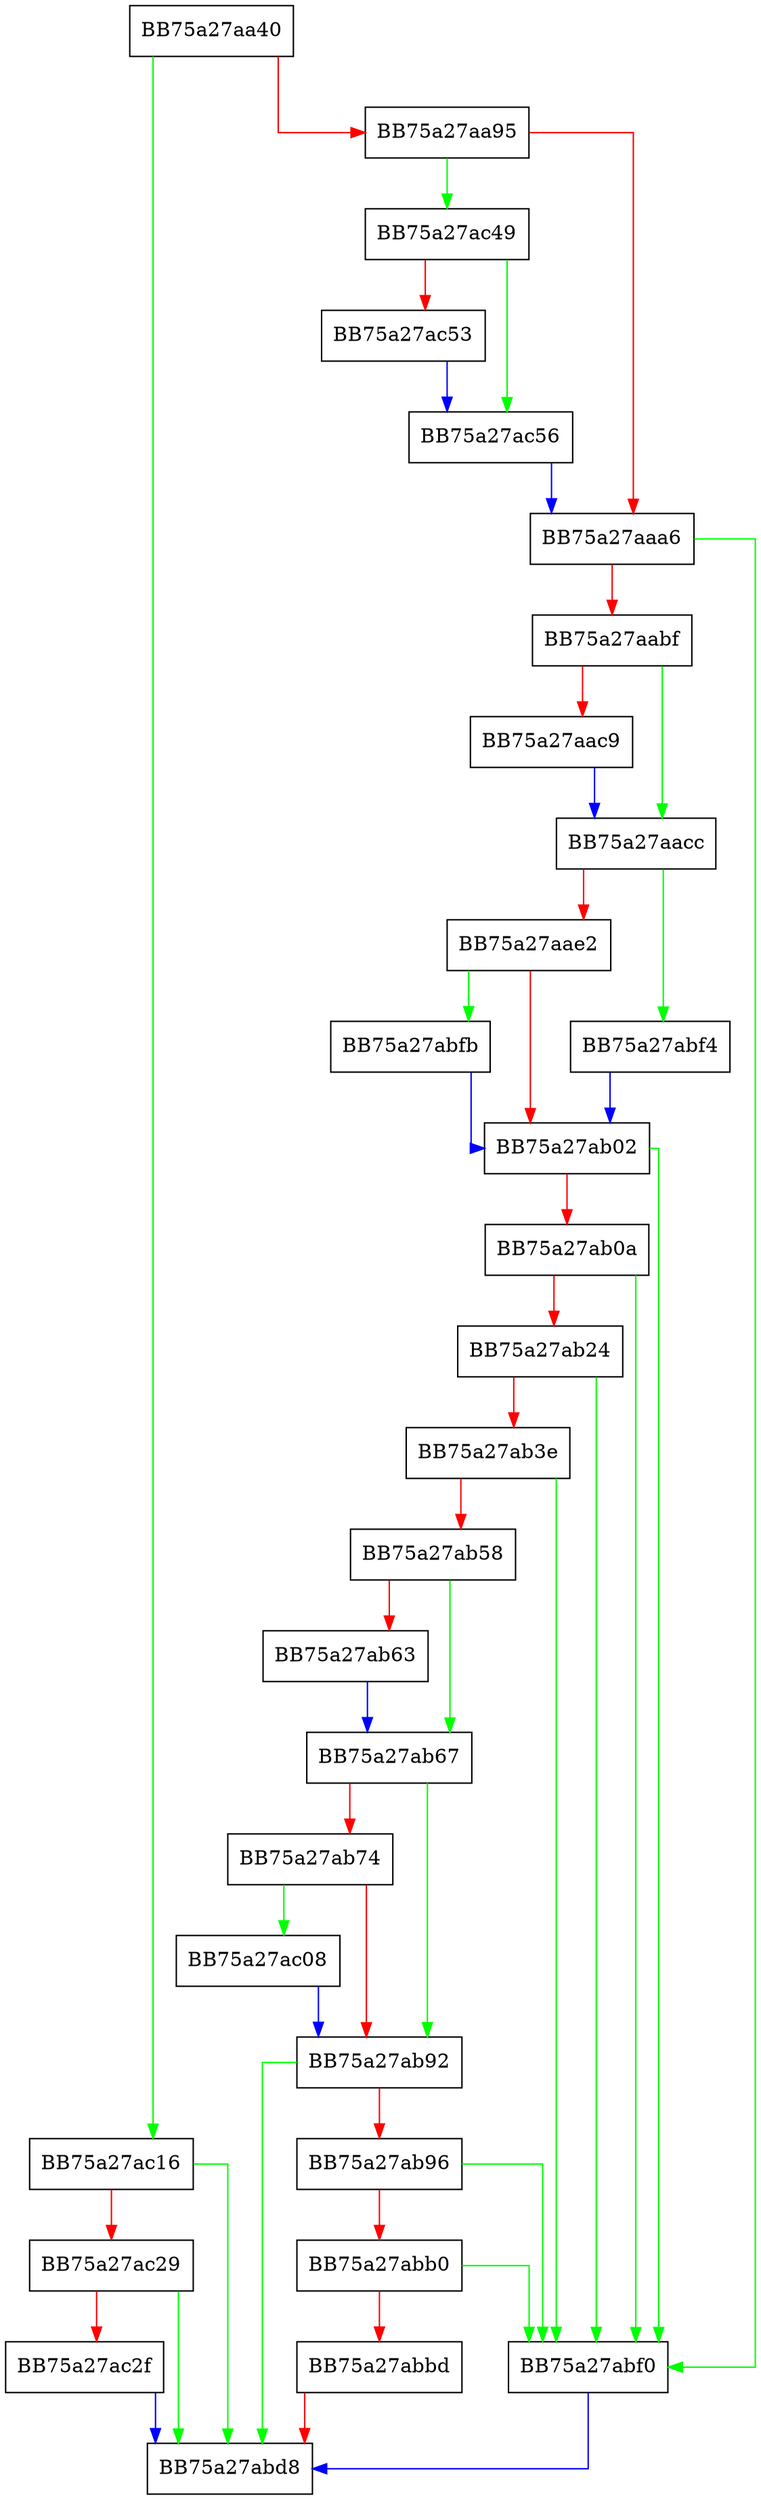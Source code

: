 digraph WriteSQLite {
  node [shape="box"];
  graph [splines=ortho];
  BB75a27aa40 -> BB75a27ac16 [color="green"];
  BB75a27aa40 -> BB75a27aa95 [color="red"];
  BB75a27aa95 -> BB75a27ac49 [color="green"];
  BB75a27aa95 -> BB75a27aaa6 [color="red"];
  BB75a27aaa6 -> BB75a27abf0 [color="green"];
  BB75a27aaa6 -> BB75a27aabf [color="red"];
  BB75a27aabf -> BB75a27aacc [color="green"];
  BB75a27aabf -> BB75a27aac9 [color="red"];
  BB75a27aac9 -> BB75a27aacc [color="blue"];
  BB75a27aacc -> BB75a27abf4 [color="green"];
  BB75a27aacc -> BB75a27aae2 [color="red"];
  BB75a27aae2 -> BB75a27abfb [color="green"];
  BB75a27aae2 -> BB75a27ab02 [color="red"];
  BB75a27ab02 -> BB75a27abf0 [color="green"];
  BB75a27ab02 -> BB75a27ab0a [color="red"];
  BB75a27ab0a -> BB75a27abf0 [color="green"];
  BB75a27ab0a -> BB75a27ab24 [color="red"];
  BB75a27ab24 -> BB75a27abf0 [color="green"];
  BB75a27ab24 -> BB75a27ab3e [color="red"];
  BB75a27ab3e -> BB75a27abf0 [color="green"];
  BB75a27ab3e -> BB75a27ab58 [color="red"];
  BB75a27ab58 -> BB75a27ab67 [color="green"];
  BB75a27ab58 -> BB75a27ab63 [color="red"];
  BB75a27ab63 -> BB75a27ab67 [color="blue"];
  BB75a27ab67 -> BB75a27ab92 [color="green"];
  BB75a27ab67 -> BB75a27ab74 [color="red"];
  BB75a27ab74 -> BB75a27ac08 [color="green"];
  BB75a27ab74 -> BB75a27ab92 [color="red"];
  BB75a27ab92 -> BB75a27abd8 [color="green"];
  BB75a27ab92 -> BB75a27ab96 [color="red"];
  BB75a27ab96 -> BB75a27abf0 [color="green"];
  BB75a27ab96 -> BB75a27abb0 [color="red"];
  BB75a27abb0 -> BB75a27abf0 [color="green"];
  BB75a27abb0 -> BB75a27abbd [color="red"];
  BB75a27abbd -> BB75a27abd8 [color="red"];
  BB75a27abf0 -> BB75a27abd8 [color="blue"];
  BB75a27abf4 -> BB75a27ab02 [color="blue"];
  BB75a27abfb -> BB75a27ab02 [color="blue"];
  BB75a27ac08 -> BB75a27ab92 [color="blue"];
  BB75a27ac16 -> BB75a27abd8 [color="green"];
  BB75a27ac16 -> BB75a27ac29 [color="red"];
  BB75a27ac29 -> BB75a27abd8 [color="green"];
  BB75a27ac29 -> BB75a27ac2f [color="red"];
  BB75a27ac2f -> BB75a27abd8 [color="blue"];
  BB75a27ac49 -> BB75a27ac56 [color="green"];
  BB75a27ac49 -> BB75a27ac53 [color="red"];
  BB75a27ac53 -> BB75a27ac56 [color="blue"];
  BB75a27ac56 -> BB75a27aaa6 [color="blue"];
}